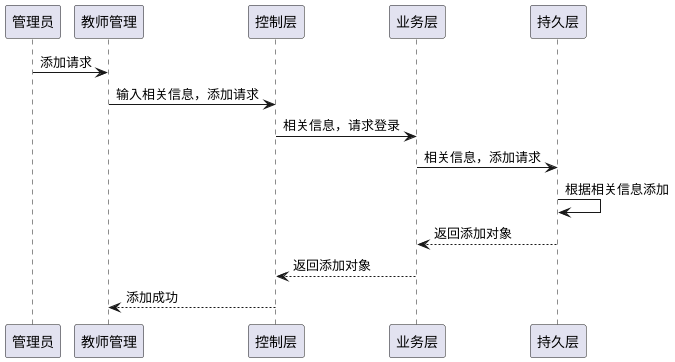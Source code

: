 @startuml
管理员 -> 教师管理: 添加请求
教师管理 -> 控制层: 输入相关信息，添加请求
控制层 -> 业务层: 相关信息，请求登录
业务层-> 持久层: 相关信息，添加请求
持久层->持久层: 根据相关信息添加
持久层--> 业务层: 返回添加对象
业务层-->控制层: 返回添加对象
控制层-->教师管理: 添加成功

@enduml